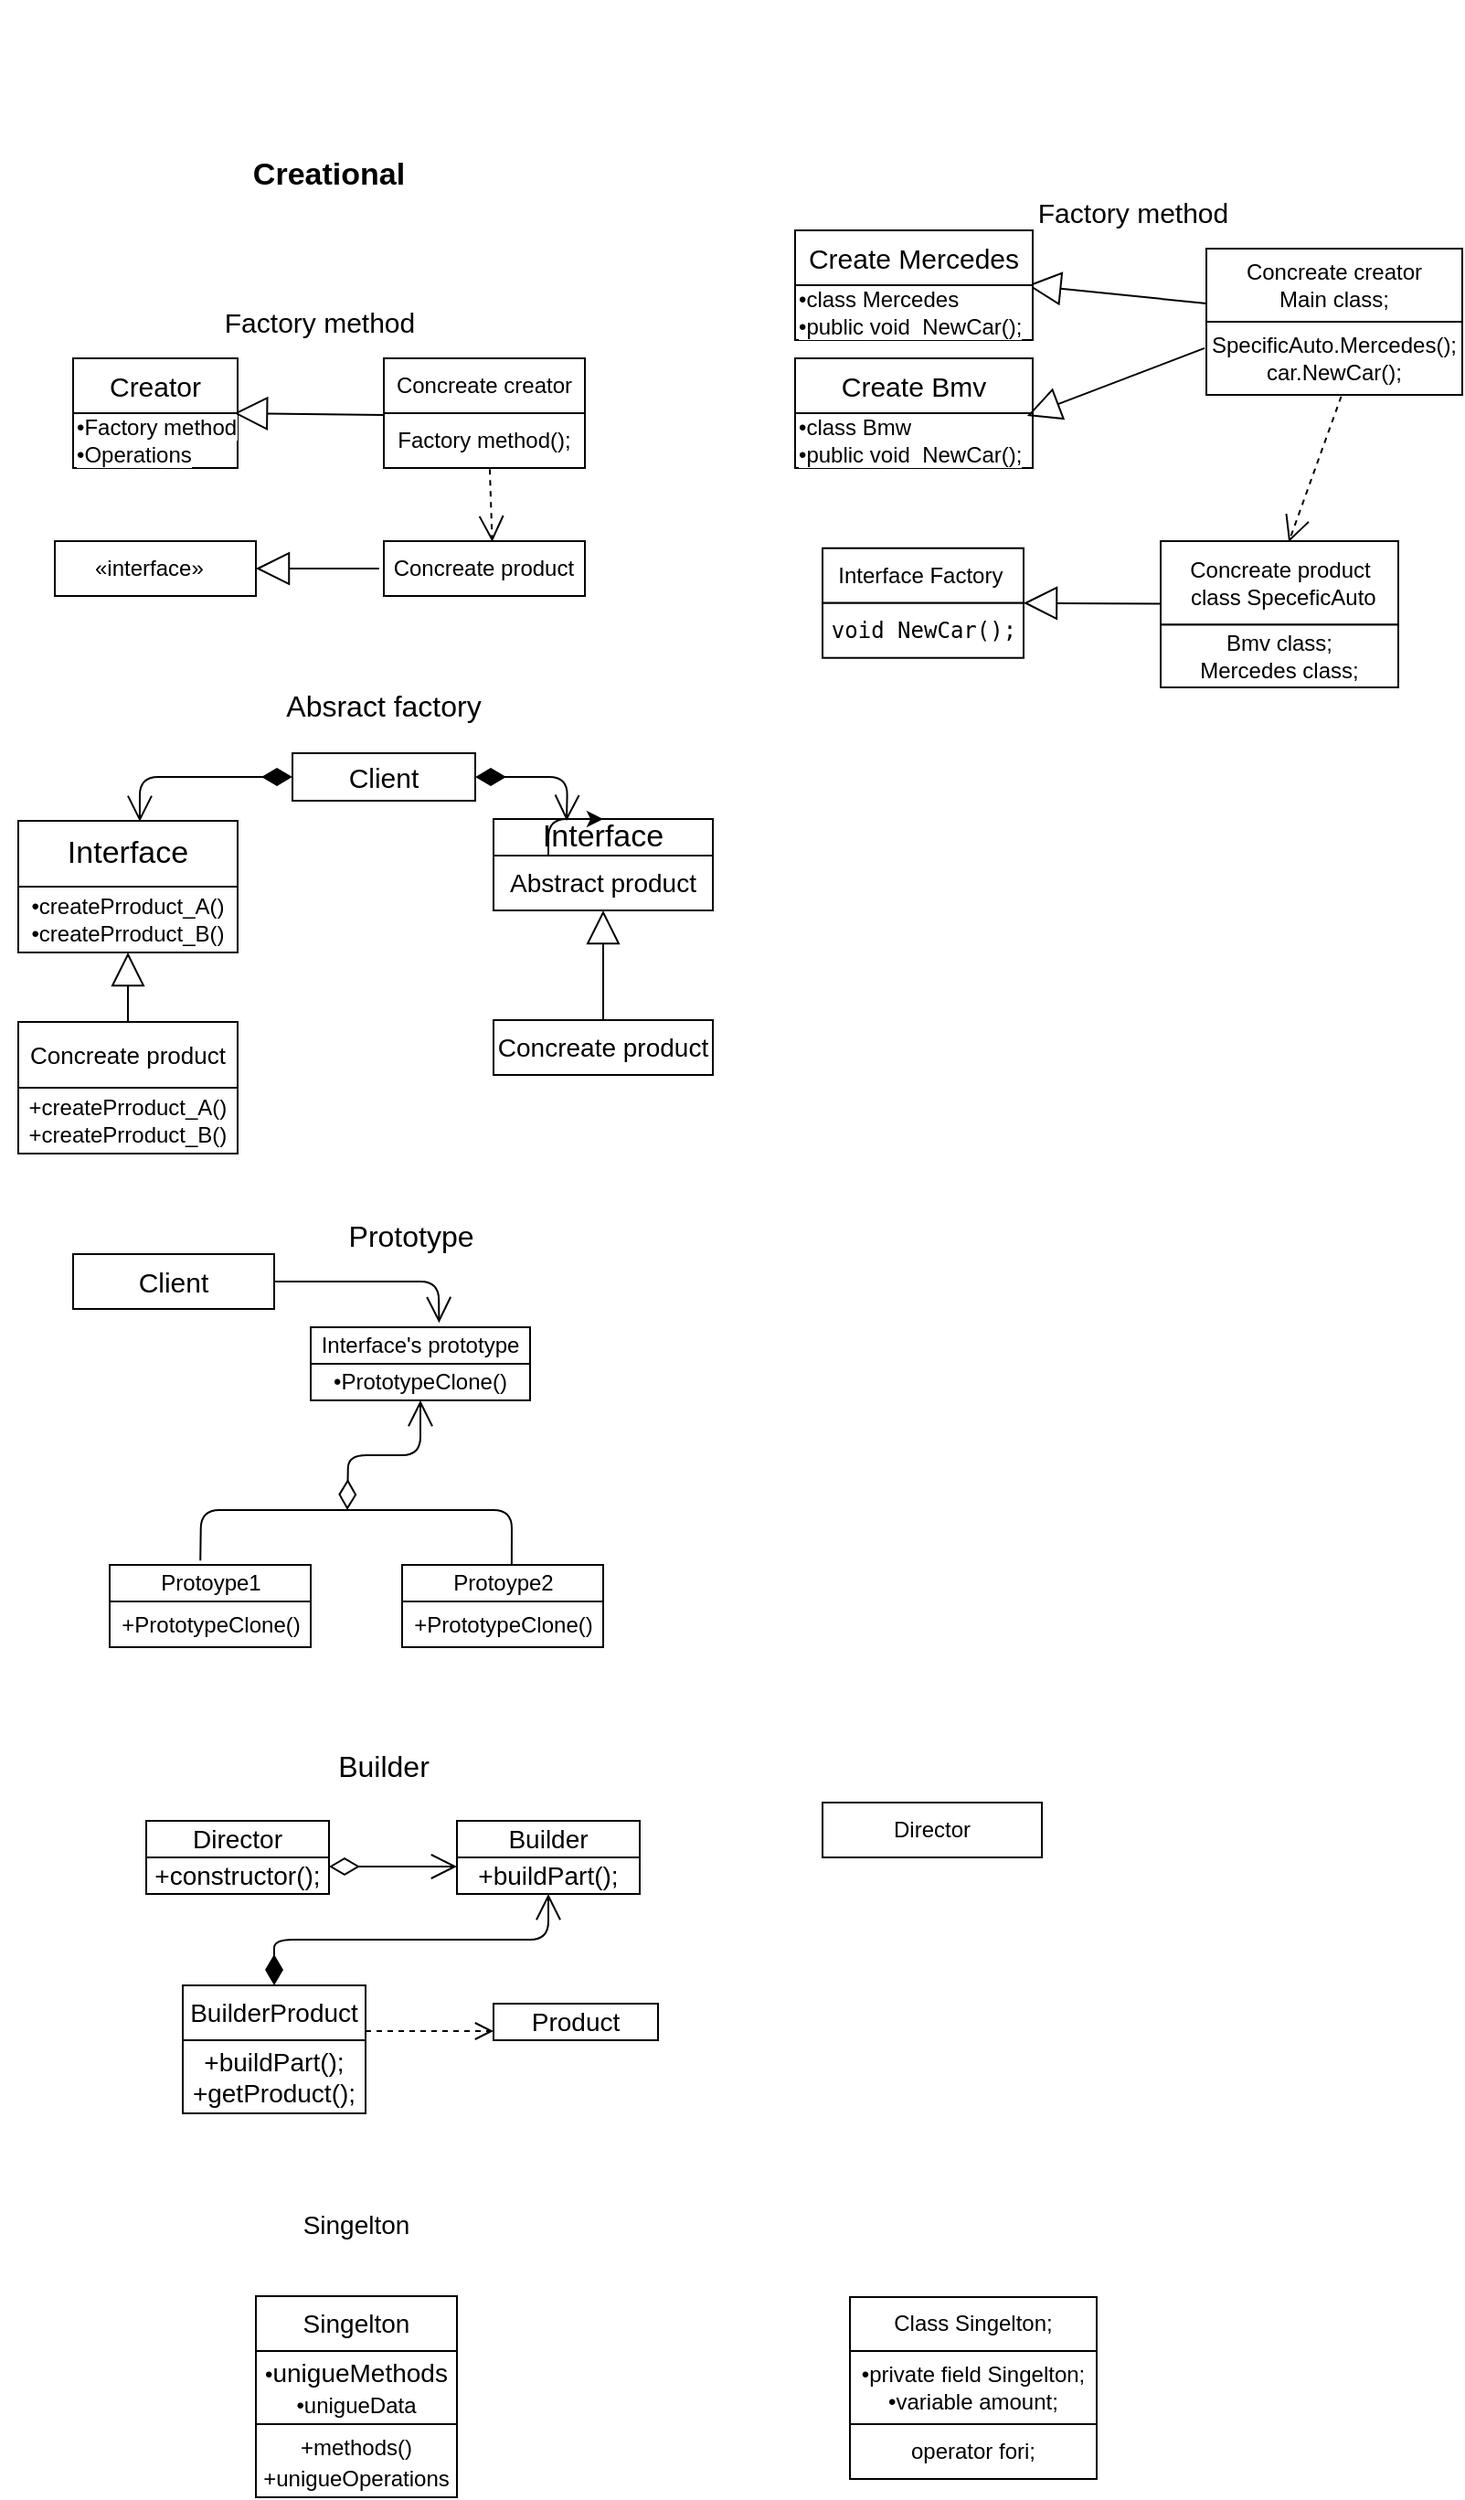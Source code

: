 <mxfile version="15.0.6" type="github">
  <diagram id="Kxp6poQEY132oB3bIeXi" name="Page-1">
    <mxGraphModel dx="813" dy="435" grid="1" gridSize="10" guides="1" tooltips="1" connect="1" arrows="1" fold="1" page="1" pageScale="1" pageWidth="1169" pageHeight="827" math="0" shadow="0">
      <root>
        <mxCell id="0" />
        <mxCell id="1" parent="0" />
        <mxCell id="c9BE0oREcigb71wQLUeT-2" value="&lt;span style=&quot;font-size: 27px&quot;&gt;&lt;font color=&quot;#ffffff&quot;&gt;Patterns&lt;/font&gt;&lt;/span&gt;" style="text;html=1;align=center;verticalAlign=middle;resizable=0;points=[];autosize=1;strokeColor=none;" parent="1" vertex="1">
          <mxGeometry x="525" y="20" width="120" height="20" as="geometry" />
        </mxCell>
        <mxCell id="c9BE0oREcigb71wQLUeT-5" value="&lt;b&gt;&lt;font style=&quot;font-size: 17px&quot;&gt;&lt;font style=&quot;background-color: rgb(255 , 255 , 255)&quot; color=&quot;#000000&quot;&gt;Creational&lt;/font&gt;&lt;br&gt;&lt;/font&gt;&lt;/b&gt;" style="text;html=1;align=center;verticalAlign=middle;whiteSpace=wrap;" parent="1" vertex="1">
          <mxGeometry x="130" y="90" width="100" height="40" as="geometry" />
        </mxCell>
        <mxCell id="c9BE0oREcigb71wQLUeT-57" value="" style="group;" parent="1" vertex="1" connectable="0">
          <mxGeometry x="30" y="180" width="320" height="190" as="geometry" />
        </mxCell>
        <mxCell id="c9BE0oREcigb71wQLUeT-46" value="&lt;span style=&quot;background-color: rgb(255 , 255 , 255)&quot;&gt;&amp;nbsp; &amp;nbsp; &amp;nbsp; «interface»&amp;nbsp; &amp;nbsp; &amp;nbsp; &amp;nbsp;&amp;nbsp;&lt;br&gt;&lt;/span&gt;" style="html=1;align=left;" parent="c9BE0oREcigb71wQLUeT-57" vertex="1">
          <mxGeometry y="130" width="110" height="30" as="geometry" />
        </mxCell>
        <mxCell id="c9BE0oREcigb71wQLUeT-47" value="&lt;span style=&quot;background-color: rgb(255 , 255 , 255)&quot;&gt;&amp;nbsp;Concreate product&amp;nbsp;&lt;/span&gt;" style="html=1;align=left;" parent="c9BE0oREcigb71wQLUeT-57" vertex="1">
          <mxGeometry x="180" y="130" width="110" height="30" as="geometry" />
        </mxCell>
        <mxCell id="c9BE0oREcigb71wQLUeT-49" value="" style="endArrow=block;endSize=16;endFill=0;html=1;exitX=-0.024;exitY=0.5;exitDx=0;exitDy=0;exitPerimeter=0;" parent="c9BE0oREcigb71wQLUeT-57" source="c9BE0oREcigb71wQLUeT-47" target="c9BE0oREcigb71wQLUeT-46" edge="1">
          <mxGeometry x="-30" y="10" width="160" as="geometry">
            <mxPoint x="160" y="185" as="sourcePoint" />
            <mxPoint x="80" y="185" as="targetPoint" />
            <mxPoint as="offset" />
          </mxGeometry>
        </mxCell>
        <mxCell id="c9BE0oREcigb71wQLUeT-41" value="" style="group;" parent="c9BE0oREcigb71wQLUeT-57" vertex="1" connectable="0">
          <mxGeometry x="180" y="30" width="110" height="60" as="geometry" />
        </mxCell>
        <mxCell id="c9BE0oREcigb71wQLUeT-23" value="&lt;span style=&quot;background-color: rgb(255 , 255 , 255)&quot;&gt;Concreate creator&lt;br&gt;&lt;/span&gt;" style="whiteSpace=wrap;html=1;" parent="c9BE0oREcigb71wQLUeT-41" vertex="1">
          <mxGeometry width="110" height="30" as="geometry" />
        </mxCell>
        <mxCell id="c9BE0oREcigb71wQLUeT-25" value="&lt;span style=&quot;background-color: rgb(255 , 255 , 255)&quot;&gt;Factory method();&lt;br&gt;&lt;/span&gt;" style="whiteSpace=wrap;html=1;" parent="c9BE0oREcigb71wQLUeT-41" vertex="1">
          <mxGeometry y="30" width="110" height="30" as="geometry" />
        </mxCell>
        <mxCell id="c9BE0oREcigb71wQLUeT-54" value="&lt;font style=&quot;font-size: 15px&quot;&gt;Factory method&lt;/font&gt;" style="text;html=1;strokeColor=none;fillColor=none;align=center;verticalAlign=middle;whiteSpace=wrap;dashed=1;" parent="c9BE0oREcigb71wQLUeT-57" vertex="1">
          <mxGeometry x="85" width="120" height="20" as="geometry" />
        </mxCell>
        <mxCell id="c9BE0oREcigb71wQLUeT-36" value="" style="endArrow=block;endSize=16;endFill=0;html=1;entryX=0.978;entryY=1;entryDx=0;entryDy=0;entryPerimeter=0;" parent="c9BE0oREcigb71wQLUeT-57" target="c9BE0oREcigb71wQLUeT-30" edge="1">
          <mxGeometry x="-30" y="30" width="160" as="geometry">
            <mxPoint x="180" y="61" as="sourcePoint" />
            <mxPoint x="330" y="190" as="targetPoint" />
            <mxPoint as="offset" />
          </mxGeometry>
        </mxCell>
        <mxCell id="c9BE0oREcigb71wQLUeT-39" value="" style="group;" parent="c9BE0oREcigb71wQLUeT-57" vertex="1" connectable="0">
          <mxGeometry x="10" y="30" width="90" height="60" as="geometry" />
        </mxCell>
        <mxCell id="c9BE0oREcigb71wQLUeT-30" value="&lt;span style=&quot;background-color: rgb(255 , 255 , 255)&quot;&gt;&lt;font style=&quot;font-size: 15px&quot;&gt;Creator&lt;/font&gt;&lt;br&gt;&lt;/span&gt;" style="whiteSpace=wrap;html=1;" parent="c9BE0oREcigb71wQLUeT-39" vertex="1">
          <mxGeometry width="90" height="30" as="geometry" />
        </mxCell>
        <mxCell id="c9BE0oREcigb71wQLUeT-31" value="&lt;span style=&quot;background-color: rgb(255 , 255 , 255)&quot;&gt;•Factory method&lt;br&gt;•Operations&lt;br&gt;&lt;/span&gt;" style="whiteSpace=wrap;html=1;align=left;" parent="c9BE0oREcigb71wQLUeT-39" vertex="1">
          <mxGeometry y="30" width="90" height="30" as="geometry" />
        </mxCell>
        <mxCell id="c9BE0oREcigb71wQLUeT-48" value="" style="endArrow=open;endSize=12;dashed=1;html=1;entryX=0.539;entryY=0.011;entryDx=0;entryDy=0;entryPerimeter=0;exitX=0.527;exitY=1.022;exitDx=0;exitDy=0;exitPerimeter=0;" parent="c9BE0oREcigb71wQLUeT-57" source="c9BE0oREcigb71wQLUeT-25" target="c9BE0oREcigb71wQLUeT-47" edge="1">
          <mxGeometry x="20" y="100" width="160" as="geometry">
            <mxPoint x="200" y="370" as="sourcePoint" />
            <mxPoint x="360" y="370" as="targetPoint" />
          </mxGeometry>
        </mxCell>
        <mxCell id="7iuyuN2y3oQvPsTQ2WoL-63" value="" style="group;" parent="1" vertex="1" connectable="0">
          <mxGeometry y="390" width="390" height="245" as="geometry" />
        </mxCell>
        <mxCell id="7iuyuN2y3oQvPsTQ2WoL-34" value="" style="group;" parent="7iuyuN2y3oQvPsTQ2WoL-63" vertex="1" connectable="0">
          <mxGeometry y="36" width="390" height="209" as="geometry" />
        </mxCell>
        <mxCell id="7iuyuN2y3oQvPsTQ2WoL-5" value="" style="group;" parent="7iuyuN2y3oQvPsTQ2WoL-34" vertex="1" connectable="0">
          <mxGeometry x="10" y="37" width="120" height="72" as="geometry" />
        </mxCell>
        <mxCell id="7iuyuN2y3oQvPsTQ2WoL-3" value="&lt;span style=&quot;background-color: rgb(255 , 255 , 255)&quot;&gt;&lt;font style=&quot;font-size: 17px&quot;&gt;Interface&lt;/font&gt;&lt;/span&gt;" style="whiteSpace=wrap;html=1;" parent="7iuyuN2y3oQvPsTQ2WoL-5" vertex="1">
          <mxGeometry width="120" height="36" as="geometry" />
        </mxCell>
        <mxCell id="7iuyuN2y3oQvPsTQ2WoL-4" value="&lt;span style=&quot;text-align: left ; background-color: rgb(255 , 255 , 255)&quot;&gt;•&lt;/span&gt;&lt;span style=&quot;background-color: rgb(255 , 255 , 255)&quot;&gt;&lt;font style=&quot;font-size: 12px&quot;&gt;createPrroduct_A()&lt;br&gt;&lt;/font&gt;&lt;/span&gt;&lt;span style=&quot;text-align: left ; background-color: rgb(255 , 255 , 255)&quot;&gt;•&lt;/span&gt;&lt;span style=&quot;background-color: rgb(255 , 255 , 255)&quot;&gt;createPrroduct_B()&lt;/span&gt;&lt;span style=&quot;background-color: rgb(255 , 255 , 255)&quot;&gt;&lt;font style=&quot;font-size: 12px&quot;&gt;&lt;br&gt;&lt;/font&gt;&lt;/span&gt;" style="whiteSpace=wrap;html=1;" parent="7iuyuN2y3oQvPsTQ2WoL-5" vertex="1">
          <mxGeometry y="36" width="120" height="36" as="geometry" />
        </mxCell>
        <mxCell id="7iuyuN2y3oQvPsTQ2WoL-7" value="" style="group;" parent="7iuyuN2y3oQvPsTQ2WoL-34" vertex="1" connectable="0">
          <mxGeometry y="137" width="120" height="72" as="geometry" />
        </mxCell>
        <mxCell id="7iuyuN2y3oQvPsTQ2WoL-10" value="" style="group;" parent="7iuyuN2y3oQvPsTQ2WoL-7" vertex="1" connectable="0">
          <mxGeometry x="10" y="10" width="120" height="72" as="geometry" />
        </mxCell>
        <mxCell id="7iuyuN2y3oQvPsTQ2WoL-8" value="&lt;span style=&quot;background-color: rgb(255 , 255 , 255)&quot;&gt;&lt;font style=&quot;font-size: 13px&quot;&gt;Concreate product&lt;/font&gt;&lt;/span&gt;" style="whiteSpace=wrap;html=1;" parent="7iuyuN2y3oQvPsTQ2WoL-10" vertex="1">
          <mxGeometry width="120" height="36" as="geometry" />
        </mxCell>
        <mxCell id="7iuyuN2y3oQvPsTQ2WoL-9" value="&lt;div style=&quot;text-align: left&quot;&gt;&lt;span style=&quot;background-color: rgb(255 , 255 , 255)&quot;&gt;+createPrroduct_A()&lt;/span&gt;&lt;/div&gt;&lt;span style=&quot;background-color: rgb(255 , 255 , 255)&quot;&gt;+createPrroduct_B()&lt;/span&gt;&lt;span style=&quot;background-color: rgb(255 , 255 , 255)&quot;&gt;&lt;font style=&quot;font-size: 12px&quot;&gt;&lt;br&gt;&lt;/font&gt;&lt;/span&gt;" style="whiteSpace=wrap;html=1;" parent="7iuyuN2y3oQvPsTQ2WoL-10" vertex="1">
          <mxGeometry y="36" width="120" height="36" as="geometry" />
        </mxCell>
        <mxCell id="7iuyuN2y3oQvPsTQ2WoL-15" value="" style="endArrow=block;endSize=16;endFill=0;html=1;entryX=0.5;entryY=1;entryDx=0;entryDy=0;exitX=0.5;exitY=0;exitDx=0;exitDy=0;" parent="7iuyuN2y3oQvPsTQ2WoL-34" source="7iuyuN2y3oQvPsTQ2WoL-8" target="7iuyuN2y3oQvPsTQ2WoL-4" edge="1">
          <mxGeometry x="-92.36" y="-168" width="160" as="geometry">
            <mxPoint x="80" y="147" as="sourcePoint" />
            <mxPoint x="95" y="117" as="targetPoint" />
            <mxPoint as="offset" />
          </mxGeometry>
        </mxCell>
        <mxCell id="7iuyuN2y3oQvPsTQ2WoL-24" value="&lt;span style=&quot;background-color: rgb(255 , 255 , 255)&quot;&gt;&lt;font style=&quot;font-size: 15px&quot;&gt;Client&lt;/font&gt;&lt;/span&gt;" style="whiteSpace=wrap;html=1;" parent="7iuyuN2y3oQvPsTQ2WoL-34" vertex="1">
          <mxGeometry x="160" width="100" height="26" as="geometry" />
        </mxCell>
        <mxCell id="7iuyuN2y3oQvPsTQ2WoL-26" value="" style="group;" parent="7iuyuN2y3oQvPsTQ2WoL-34" vertex="1" connectable="0">
          <mxGeometry x="270" y="26" width="120" height="150" as="geometry" />
        </mxCell>
        <mxCell id="7iuyuN2y3oQvPsTQ2WoL-16" value="" style="group;" parent="7iuyuN2y3oQvPsTQ2WoL-26" vertex="1" connectable="0">
          <mxGeometry y="90" width="120" height="60" as="geometry" />
        </mxCell>
        <mxCell id="7iuyuN2y3oQvPsTQ2WoL-18" value="&lt;div style=&quot;text-align: left&quot;&gt;&lt;span style=&quot;background-color: rgb(255 , 255 , 255)&quot;&gt;&lt;font style=&quot;font-size: 14px&quot;&gt;Concreate product&lt;/font&gt;&lt;/span&gt;&lt;/div&gt;" style="whiteSpace=wrap;html=1;" parent="7iuyuN2y3oQvPsTQ2WoL-16" vertex="1">
          <mxGeometry y="30" width="120" height="30" as="geometry" />
        </mxCell>
        <mxCell id="7iuyuN2y3oQvPsTQ2WoL-19" value="" style="group;" parent="7iuyuN2y3oQvPsTQ2WoL-26" vertex="1" connectable="0">
          <mxGeometry width="120" height="60" as="geometry" />
        </mxCell>
        <mxCell id="7iuyuN2y3oQvPsTQ2WoL-20" value="&lt;span style=&quot;background-color: rgb(255 , 255 , 255)&quot;&gt;&lt;font style=&quot;font-size: 17px&quot;&gt;Interface&lt;/font&gt;&lt;/span&gt;" style="whiteSpace=wrap;html=1;" parent="7iuyuN2y3oQvPsTQ2WoL-19" vertex="1">
          <mxGeometry y="10" width="120" height="20" as="geometry" />
        </mxCell>
        <mxCell id="7iuyuN2y3oQvPsTQ2WoL-27" style="edgeStyle=orthogonalEdgeStyle;orthogonalLoop=1;jettySize=auto;html=1;exitX=0.25;exitY=0;exitDx=0;exitDy=0;" parent="7iuyuN2y3oQvPsTQ2WoL-19" source="7iuyuN2y3oQvPsTQ2WoL-21" target="7iuyuN2y3oQvPsTQ2WoL-20" edge="1">
          <mxGeometry relative="1" as="geometry" />
        </mxCell>
        <mxCell id="7iuyuN2y3oQvPsTQ2WoL-21" value="&lt;div style=&quot;text-align: left&quot;&gt;&lt;span style=&quot;background-color: rgb(255 , 255 , 255)&quot;&gt;&lt;font style=&quot;font-size: 14px&quot;&gt;Abstract product&lt;/font&gt;&lt;/span&gt;&lt;/div&gt;" style="whiteSpace=wrap;html=1;" parent="7iuyuN2y3oQvPsTQ2WoL-19" vertex="1">
          <mxGeometry y="30" width="120" height="30" as="geometry" />
        </mxCell>
        <mxCell id="7iuyuN2y3oQvPsTQ2WoL-22" value="" style="endArrow=block;endSize=16;endFill=0;html=1;entryX=0.5;entryY=1;entryDx=0;entryDy=0;exitX=0.5;exitY=0;exitDx=0;exitDy=0;" parent="7iuyuN2y3oQvPsTQ2WoL-26" source="7iuyuN2y3oQvPsTQ2WoL-18" target="7iuyuN2y3oQvPsTQ2WoL-21" edge="1">
          <mxGeometry x="-322.36" y="-205" width="160" as="geometry">
            <mxPoint x="-160" y="110" as="sourcePoint" />
            <mxPoint x="-160" y="72" as="targetPoint" />
            <mxPoint as="offset" />
          </mxGeometry>
        </mxCell>
        <mxCell id="7iuyuN2y3oQvPsTQ2WoL-28" value="" style="endArrow=open;html=1;endSize=12;startArrow=diamondThin;startSize=14;startFill=1;edgeStyle=orthogonalEdgeStyle;align=left;verticalAlign=bottom;" parent="7iuyuN2y3oQvPsTQ2WoL-34" source="7iuyuN2y3oQvPsTQ2WoL-24" edge="1">
          <mxGeometry x="-1" y="3" relative="1" as="geometry">
            <mxPoint x="260" y="-3" as="sourcePoint" />
            <mxPoint x="310" y="37" as="targetPoint" />
          </mxGeometry>
        </mxCell>
        <mxCell id="7iuyuN2y3oQvPsTQ2WoL-32" value="" style="endArrow=open;html=1;endSize=12;startArrow=diamondThin;startSize=14;startFill=1;edgeStyle=orthogonalEdgeStyle;align=left;verticalAlign=bottom;entryX=0.554;entryY=0.012;entryDx=0;entryDy=0;exitX=0;exitY=0.5;exitDx=0;exitDy=0;entryPerimeter=0;" parent="7iuyuN2y3oQvPsTQ2WoL-34" source="7iuyuN2y3oQvPsTQ2WoL-24" target="7iuyuN2y3oQvPsTQ2WoL-3" edge="1">
          <mxGeometry x="-1" y="23" relative="1" as="geometry">
            <mxPoint x="150" y="85" as="sourcePoint" />
            <mxPoint x="213.28" y="109" as="targetPoint" />
            <mxPoint x="20" y="-11" as="offset" />
          </mxGeometry>
        </mxCell>
        <mxCell id="7iuyuN2y3oQvPsTQ2WoL-62" value="&lt;font style=&quot;font-size: 16px&quot;&gt;Absract factory&lt;/font&gt;" style="text;html=1;strokeColor=none;fillColor=none;align=center;verticalAlign=middle;whiteSpace=wrap;" parent="7iuyuN2y3oQvPsTQ2WoL-63" vertex="1">
          <mxGeometry x="150" width="120" height="20" as="geometry" />
        </mxCell>
        <mxCell id="7iuyuN2y3oQvPsTQ2WoL-64" value="&lt;font style=&quot;font-size: 16px&quot;&gt;Prototype&lt;/font&gt;" style="text;html=1;strokeColor=none;fillColor=none;align=center;verticalAlign=middle;whiteSpace=wrap;" parent="1" vertex="1">
          <mxGeometry x="190" y="680" width="70" height="20" as="geometry" />
        </mxCell>
        <mxCell id="7iuyuN2y3oQvPsTQ2WoL-65" value="&lt;span style=&quot;background-color: rgb(255 , 255 , 255)&quot;&gt;&lt;font style=&quot;font-size: 15px&quot;&gt;Client&lt;/font&gt;&lt;/span&gt;" style="whiteSpace=wrap;html=1;" parent="1" vertex="1">
          <mxGeometry x="40" y="700" width="110" height="30" as="geometry" />
        </mxCell>
        <mxCell id="7iuyuN2y3oQvPsTQ2WoL-68" value="" style="group;" parent="1" vertex="1" connectable="0">
          <mxGeometry x="170" y="740" width="120" height="40" as="geometry" />
        </mxCell>
        <mxCell id="7iuyuN2y3oQvPsTQ2WoL-66" value="&lt;span style=&quot;background-color: rgb(255 , 255 , 255)&quot;&gt;Interface&#39;s prototype&lt;/span&gt;" style="whiteSpace=wrap;html=1;" parent="7iuyuN2y3oQvPsTQ2WoL-68" vertex="1">
          <mxGeometry width="120" height="20" as="geometry" />
        </mxCell>
        <mxCell id="7iuyuN2y3oQvPsTQ2WoL-67" value="&lt;span style=&quot;text-align: left ; background-color: rgb(255 , 255 , 255)&quot;&gt;•&lt;/span&gt;&lt;span style=&quot;background-color: rgb(255 , 255 , 255)&quot;&gt;PrototypeClone()&lt;/span&gt;" style="whiteSpace=wrap;html=1;" parent="7iuyuN2y3oQvPsTQ2WoL-68" vertex="1">
          <mxGeometry y="20" width="120" height="20" as="geometry" />
        </mxCell>
        <mxCell id="7iuyuN2y3oQvPsTQ2WoL-72" value="" style="endArrow=open;endFill=1;endSize=12;html=1;exitX=1;exitY=0.5;exitDx=0;exitDy=0;entryX=0.585;entryY=-0.121;entryDx=0;entryDy=0;entryPerimeter=0;" parent="1" source="7iuyuN2y3oQvPsTQ2WoL-65" target="7iuyuN2y3oQvPsTQ2WoL-66" edge="1">
          <mxGeometry width="160" relative="1" as="geometry">
            <mxPoint x="250" y="720" as="sourcePoint" />
            <mxPoint x="230" y="720" as="targetPoint" />
            <Array as="points">
              <mxPoint x="240" y="715" />
            </Array>
          </mxGeometry>
        </mxCell>
        <mxCell id="7iuyuN2y3oQvPsTQ2WoL-82" value="" style="endArrow=open;html=1;endSize=12;startArrow=diamondThin;startSize=14;startFill=0;edgeStyle=orthogonalEdgeStyle;align=left;verticalAlign=bottom;entryX=0.5;entryY=1;entryDx=0;entryDy=0;" parent="1" target="7iuyuN2y3oQvPsTQ2WoL-67" edge="1">
          <mxGeometry x="-0.5" y="80" relative="1" as="geometry">
            <mxPoint x="190" y="840" as="sourcePoint" />
            <mxPoint x="410" y="720" as="targetPoint" />
            <mxPoint x="-80" y="75" as="offset" />
          </mxGeometry>
        </mxCell>
        <mxCell id="7iuyuN2y3oQvPsTQ2WoL-83" value="" style="group;" parent="1" vertex="1" connectable="0">
          <mxGeometry x="60" y="840" width="270" height="75" as="geometry" />
        </mxCell>
        <mxCell id="7iuyuN2y3oQvPsTQ2WoL-75" value="" style="group;" parent="7iuyuN2y3oQvPsTQ2WoL-83" vertex="1" connectable="0">
          <mxGeometry y="30" width="110" height="45" as="geometry" />
        </mxCell>
        <mxCell id="7iuyuN2y3oQvPsTQ2WoL-73" value="&lt;span style=&quot;background-color: rgb(255 , 255 , 255)&quot;&gt;Protoype1&lt;/span&gt;" style="html=1;" parent="7iuyuN2y3oQvPsTQ2WoL-75" vertex="1">
          <mxGeometry width="110" height="20" as="geometry" />
        </mxCell>
        <mxCell id="7iuyuN2y3oQvPsTQ2WoL-74" value="&lt;div style=&quot;text-align: left&quot;&gt;&lt;span style=&quot;background-color: rgb(255 , 255 , 255)&quot;&gt;+PrototypeClone()&lt;/span&gt;&lt;/div&gt;" style="html=1;" parent="7iuyuN2y3oQvPsTQ2WoL-75" vertex="1">
          <mxGeometry y="20" width="110" height="25" as="geometry" />
        </mxCell>
        <mxCell id="7iuyuN2y3oQvPsTQ2WoL-76" value="" style="group;" parent="7iuyuN2y3oQvPsTQ2WoL-83" vertex="1" connectable="0">
          <mxGeometry x="160" y="30" width="110" height="45" as="geometry" />
        </mxCell>
        <mxCell id="7iuyuN2y3oQvPsTQ2WoL-77" value="&lt;span style=&quot;background-color: rgb(255 , 255 , 255)&quot;&gt;Protoype2&lt;/span&gt;" style="html=1;" parent="7iuyuN2y3oQvPsTQ2WoL-76" vertex="1">
          <mxGeometry width="110" height="20" as="geometry" />
        </mxCell>
        <mxCell id="7iuyuN2y3oQvPsTQ2WoL-78" value="&lt;div style=&quot;text-align: left&quot;&gt;&lt;span style=&quot;background-color: rgb(255 , 255 , 255)&quot;&gt;+PrototypeClone()&lt;/span&gt;&lt;/div&gt;" style="html=1;" parent="7iuyuN2y3oQvPsTQ2WoL-76" vertex="1">
          <mxGeometry y="20" width="110" height="25" as="geometry" />
        </mxCell>
        <mxCell id="7iuyuN2y3oQvPsTQ2WoL-81" value="" style="endArrow=none;html=1;entryX=0.545;entryY=0;entryDx=0;entryDy=0;entryPerimeter=0;exitX=0.451;exitY=-0.121;exitDx=0;exitDy=0;exitPerimeter=0;" parent="7iuyuN2y3oQvPsTQ2WoL-83" source="7iuyuN2y3oQvPsTQ2WoL-73" target="7iuyuN2y3oQvPsTQ2WoL-77" edge="1">
          <mxGeometry width="50" height="50" relative="1" as="geometry">
            <mxPoint x="70" y="-30" as="sourcePoint" />
            <mxPoint x="220" y="-30" as="targetPoint" />
            <Array as="points">
              <mxPoint x="50" />
              <mxPoint x="140" />
              <mxPoint x="220" />
            </Array>
          </mxGeometry>
        </mxCell>
        <mxCell id="ggNN13UIBk36JEVN0BiJ-21" value="" style="group;" parent="1" vertex="1" connectable="0">
          <mxGeometry x="80" y="970" width="280" height="200" as="geometry" />
        </mxCell>
        <mxCell id="ggNN13UIBk36JEVN0BiJ-1" value="&lt;font style=&quot;font-size: 16px&quot;&gt;Builder&lt;/font&gt;" style="text;html=1;strokeColor=none;fillColor=none;align=center;verticalAlign=middle;whiteSpace=wrap;" parent="ggNN13UIBk36JEVN0BiJ-21" vertex="1">
          <mxGeometry x="95" width="70" height="20" as="geometry" />
        </mxCell>
        <mxCell id="ggNN13UIBk36JEVN0BiJ-19" value="" style="group;" parent="ggNN13UIBk36JEVN0BiJ-21" vertex="1" connectable="0">
          <mxGeometry y="40" width="280" height="160" as="geometry" />
        </mxCell>
        <mxCell id="ggNN13UIBk36JEVN0BiJ-7" value="" style="group;" parent="ggNN13UIBk36JEVN0BiJ-19" vertex="1" connectable="0">
          <mxGeometry x="170" width="100" height="40" as="geometry" />
        </mxCell>
        <mxCell id="ggNN13UIBk36JEVN0BiJ-5" value="&lt;span style=&quot;background-color: rgb(255 , 255 , 255)&quot;&gt;&lt;font style=&quot;font-size: 14px&quot;&gt;Builder&lt;/font&gt;&lt;/span&gt;" style="whiteSpace=wrap;html=1;" parent="ggNN13UIBk36JEVN0BiJ-7" vertex="1">
          <mxGeometry width="100" height="20" as="geometry" />
        </mxCell>
        <mxCell id="ggNN13UIBk36JEVN0BiJ-6" value="&lt;span style=&quot;background-color: rgb(255 , 255 , 255)&quot;&gt;&lt;font style=&quot;font-size: 14px&quot;&gt;+buildPart();&lt;/font&gt;&lt;/span&gt;" style="whiteSpace=wrap;html=1;" parent="ggNN13UIBk36JEVN0BiJ-7" vertex="1">
          <mxGeometry y="20" width="100" height="20" as="geometry" />
        </mxCell>
        <mxCell id="ggNN13UIBk36JEVN0BiJ-8" value="" style="group;" parent="ggNN13UIBk36JEVN0BiJ-19" vertex="1" connectable="0">
          <mxGeometry width="100" height="40" as="geometry" />
        </mxCell>
        <mxCell id="ggNN13UIBk36JEVN0BiJ-3" value="&lt;span style=&quot;background-color: rgb(255 , 255 , 255)&quot;&gt;&lt;font style=&quot;font-size: 14px&quot;&gt;Director&lt;/font&gt;&lt;/span&gt;" style="whiteSpace=wrap;html=1;" parent="ggNN13UIBk36JEVN0BiJ-8" vertex="1">
          <mxGeometry width="100" height="20" as="geometry" />
        </mxCell>
        <mxCell id="ggNN13UIBk36JEVN0BiJ-4" value="&lt;span style=&quot;background-color: rgb(255 , 255 , 255)&quot;&gt;&lt;font style=&quot;font-size: 14px&quot;&gt;+constructor();&lt;/font&gt;&lt;/span&gt;" style="whiteSpace=wrap;html=1;" parent="ggNN13UIBk36JEVN0BiJ-8" vertex="1">
          <mxGeometry y="20" width="100" height="20" as="geometry" />
        </mxCell>
        <mxCell id="ggNN13UIBk36JEVN0BiJ-15" value="" style="endArrow=open;html=1;endSize=12;startArrow=diamondThin;startSize=14;startFill=0;edgeStyle=orthogonalEdgeStyle;align=left;verticalAlign=bottom;entryX=0;entryY=0.25;entryDx=0;entryDy=0;exitX=1;exitY=0.25;exitDx=0;exitDy=0;" parent="ggNN13UIBk36JEVN0BiJ-19" source="ggNN13UIBk36JEVN0BiJ-4" target="ggNN13UIBk36JEVN0BiJ-6" edge="1">
          <mxGeometry x="-1" y="3" relative="1" as="geometry">
            <mxPoint x="80" y="-60" as="sourcePoint" />
            <mxPoint x="150" y="20" as="targetPoint" />
          </mxGeometry>
        </mxCell>
        <mxCell id="ggNN13UIBk36JEVN0BiJ-17" value="&lt;font style=&quot;font-size: 14px ; background-color: rgb(255 , 255 , 255)&quot;&gt;Product&lt;/font&gt;" style="whiteSpace=wrap;html=1;" parent="ggNN13UIBk36JEVN0BiJ-19" vertex="1">
          <mxGeometry x="190" y="100" width="90" height="20" as="geometry" />
        </mxCell>
        <mxCell id="ggNN13UIBk36JEVN0BiJ-13" value="" style="group;" parent="ggNN13UIBk36JEVN0BiJ-19" vertex="1" connectable="0">
          <mxGeometry x="20" y="90" width="100" height="70" as="geometry" />
        </mxCell>
        <mxCell id="ggNN13UIBk36JEVN0BiJ-20" value="" style="group;" parent="ggNN13UIBk36JEVN0BiJ-13" vertex="1" connectable="0">
          <mxGeometry width="100" height="70" as="geometry" />
        </mxCell>
        <mxCell id="ggNN13UIBk36JEVN0BiJ-11" value="&lt;span style=&quot;background-color: rgb(255 , 255 , 255)&quot;&gt;&lt;font style=&quot;font-size: 14px&quot;&gt;BuilderProduct&lt;/font&gt;&lt;/span&gt;" style="whiteSpace=wrap;html=1;" parent="ggNN13UIBk36JEVN0BiJ-20" vertex="1">
          <mxGeometry width="100" height="30" as="geometry" />
        </mxCell>
        <mxCell id="ggNN13UIBk36JEVN0BiJ-12" value="&lt;span style=&quot;background-color: rgb(255 , 255 , 255)&quot;&gt;&lt;font style=&quot;font-size: 14px&quot;&gt;+buildPart();&lt;br&gt;+getProduct();&lt;br&gt;&lt;/font&gt;&lt;/span&gt;" style="whiteSpace=wrap;html=1;" parent="ggNN13UIBk36JEVN0BiJ-20" vertex="1">
          <mxGeometry y="30" width="100" height="40" as="geometry" />
        </mxCell>
        <mxCell id="ggNN13UIBk36JEVN0BiJ-14" value="" style="endArrow=open;html=1;endSize=12;startArrow=diamondThin;startSize=14;startFill=1;edgeStyle=orthogonalEdgeStyle;align=left;verticalAlign=bottom;entryX=0.5;entryY=1;entryDx=0;entryDy=0;exitX=0.5;exitY=0;exitDx=0;exitDy=0;" parent="ggNN13UIBk36JEVN0BiJ-19" source="ggNN13UIBk36JEVN0BiJ-11" target="ggNN13UIBk36JEVN0BiJ-6" edge="1">
          <mxGeometry x="-1" y="10" relative="1" as="geometry">
            <mxPoint x="80" y="-60" as="sourcePoint" />
            <mxPoint x="240" y="-60" as="targetPoint" />
            <mxPoint as="offset" />
          </mxGeometry>
        </mxCell>
        <mxCell id="ggNN13UIBk36JEVN0BiJ-16" value="" style="html=1;verticalAlign=bottom;endArrow=open;dashed=1;endSize=8;entryX=0;entryY=0.75;entryDx=0;entryDy=0;exitX=1;exitY=0.833;exitDx=0;exitDy=0;exitPerimeter=0;" parent="ggNN13UIBk36JEVN0BiJ-19" source="ggNN13UIBk36JEVN0BiJ-11" target="ggNN13UIBk36JEVN0BiJ-17" edge="1">
          <mxGeometry y="-10" relative="1" as="geometry">
            <mxPoint x="130" y="-1080" as="sourcePoint" />
            <mxPoint x="50" y="-1080" as="targetPoint" />
            <mxPoint as="offset" />
          </mxGeometry>
        </mxCell>
        <mxCell id="ggNN13UIBk36JEVN0BiJ-27" value="" style="group;" parent="1" vertex="1" connectable="0">
          <mxGeometry x="140" y="1221" width="180" height="159" as="geometry" />
        </mxCell>
        <mxCell id="ggNN13UIBk36JEVN0BiJ-22" value="&lt;font style=&quot;font-size: 14px&quot;&gt;Singelton&lt;/font&gt;" style="text;html=1;strokeColor=none;fillColor=none;align=center;verticalAlign=middle;whiteSpace=wrap;" parent="ggNN13UIBk36JEVN0BiJ-27" vertex="1">
          <mxGeometry x="25" width="60" height="20" as="geometry" />
        </mxCell>
        <mxCell id="ggNN13UIBk36JEVN0BiJ-26" value="" style="group;" parent="ggNN13UIBk36JEVN0BiJ-27" vertex="1" connectable="0">
          <mxGeometry y="49" width="180" height="110" as="geometry" />
        </mxCell>
        <mxCell id="ggNN13UIBk36JEVN0BiJ-23" value="&lt;span style=&quot;background-color: rgb(255 , 255 , 255)&quot;&gt;&lt;font style=&quot;font-size: 14px&quot;&gt;Singelton&lt;/font&gt;&lt;/span&gt;" style="whiteSpace=wrap;html=1;" parent="ggNN13UIBk36JEVN0BiJ-26" vertex="1">
          <mxGeometry width="110" height="30" as="geometry" />
        </mxCell>
        <mxCell id="ggNN13UIBk36JEVN0BiJ-24" value="&lt;span style=&quot;text-align: left ; background-color: rgb(255 , 255 , 255)&quot;&gt;•&lt;/span&gt;&lt;span style=&quot;background-color: rgb(255 , 255 , 255)&quot;&gt;&lt;font style=&quot;font-size: 14px&quot;&gt;unigueMethods&lt;br&gt;&lt;/font&gt;&lt;/span&gt;&lt;span style=&quot;text-align: left ; background-color: rgb(255 , 255 , 255)&quot;&gt;•unigueData&lt;/span&gt;&lt;span style=&quot;background-color: rgb(255 , 255 , 255)&quot;&gt;&lt;font style=&quot;font-size: 14px&quot;&gt;&lt;br&gt;&lt;/font&gt;&lt;/span&gt;" style="whiteSpace=wrap;html=1;" parent="ggNN13UIBk36JEVN0BiJ-26" vertex="1">
          <mxGeometry y="30" width="110" height="40" as="geometry" />
        </mxCell>
        <mxCell id="ggNN13UIBk36JEVN0BiJ-25" value="&lt;span style=&quot;text-align: left ; background-color: rgb(255 , 255 , 255)&quot;&gt;+methods()&lt;/span&gt;&lt;span style=&quot;background-color: rgb(255 , 255 , 255)&quot;&gt;&lt;font style=&quot;font-size: 14px&quot;&gt;&lt;br&gt;&lt;/font&gt;&lt;/span&gt;&lt;span style=&quot;text-align: left ; background-color: rgb(255 , 255 , 255)&quot;&gt;+unigueOperations&lt;/span&gt;&lt;span style=&quot;background-color: rgb(255 , 255 , 255)&quot;&gt;&lt;font style=&quot;font-size: 14px&quot;&gt;&lt;br&gt;&lt;/font&gt;&lt;/span&gt;" style="whiteSpace=wrap;html=1;" parent="ggNN13UIBk36JEVN0BiJ-26" vertex="1">
          <mxGeometry y="70" width="110" height="40" as="geometry" />
        </mxCell>
        <mxCell id="DUCGy1akX-EQCA6GD_6j-4" value="" style="endArrow=block;endSize=16;endFill=0;html=1;entryX=1;entryY=1;entryDx=0;entryDy=0;exitX=0;exitY=0.75;exitDx=0;exitDy=0;" edge="1" parent="1" source="DUCGy1akX-EQCA6GD_6j-3" target="DUCGy1akX-EQCA6GD_6j-2">
          <mxGeometry x="420" y="190" width="160" as="geometry">
            <mxPoint x="617" y="340" as="sourcePoint" />
            <mxPoint x="530" y="365" as="targetPoint" />
            <mxPoint as="offset" />
          </mxGeometry>
        </mxCell>
        <mxCell id="DUCGy1akX-EQCA6GD_6j-5" value="" style="group;" vertex="1" connectable="0" parent="1">
          <mxGeometry x="660" y="160" width="140" height="70" as="geometry" />
        </mxCell>
        <mxCell id="DUCGy1akX-EQCA6GD_6j-6" value="&lt;span style=&quot;background-color: rgb(255 , 255 , 255)&quot;&gt;Concreate creator&lt;br&gt;Main class;&lt;br&gt;&lt;/span&gt;" style="whiteSpace=wrap;html=1;" vertex="1" parent="DUCGy1akX-EQCA6GD_6j-5">
          <mxGeometry y="-10" width="140" height="40" as="geometry" />
        </mxCell>
        <mxCell id="DUCGy1akX-EQCA6GD_6j-7" value="&lt;span style=&quot;background-color: rgb(255 , 255 , 255)&quot;&gt;SpecificAuto.Mercedes();&lt;br&gt;car.NewCar();&lt;br&gt;&lt;/span&gt;" style="whiteSpace=wrap;html=1;" vertex="1" parent="DUCGy1akX-EQCA6GD_6j-5">
          <mxGeometry y="30" width="140" height="40" as="geometry" />
        </mxCell>
        <mxCell id="DUCGy1akX-EQCA6GD_6j-8" value="&lt;font style=&quot;font-size: 15px&quot;&gt;Factory method&lt;/font&gt;" style="text;html=1;strokeColor=none;fillColor=none;align=center;verticalAlign=middle;whiteSpace=wrap;dashed=1;" vertex="1" parent="1">
          <mxGeometry x="560" y="120" width="120" height="20" as="geometry" />
        </mxCell>
        <mxCell id="DUCGy1akX-EQCA6GD_6j-9" value="" style="endArrow=block;endSize=16;endFill=0;html=1;entryX=0.978;entryY=1;entryDx=0;entryDy=0;entryPerimeter=0;exitX=0;exitY=0.75;exitDx=0;exitDy=0;" edge="1" parent="1" target="DUCGy1akX-EQCA6GD_6j-11" source="DUCGy1akX-EQCA6GD_6j-6">
          <mxGeometry x="420" y="210" width="160" as="geometry">
            <mxPoint x="650" y="175" as="sourcePoint" />
            <mxPoint x="780" y="370" as="targetPoint" />
            <mxPoint as="offset" />
          </mxGeometry>
        </mxCell>
        <mxCell id="DUCGy1akX-EQCA6GD_6j-10" value="" style="group;" vertex="1" connectable="0" parent="1">
          <mxGeometry x="465" y="140" width="100" height="60" as="geometry" />
        </mxCell>
        <mxCell id="DUCGy1akX-EQCA6GD_6j-11" value="&lt;span style=&quot;background-color: rgb(255 , 255 , 255)&quot;&gt;&lt;font style=&quot;font-size: 15px&quot;&gt;Create Mercedes&lt;/font&gt;&lt;br&gt;&lt;/span&gt;" style="whiteSpace=wrap;html=1;" vertex="1" parent="DUCGy1akX-EQCA6GD_6j-10">
          <mxGeometry x="-30" width="130" height="30" as="geometry" />
        </mxCell>
        <mxCell id="DUCGy1akX-EQCA6GD_6j-12" value="&lt;span style=&quot;background-color: rgb(255 , 255 , 255)&quot;&gt;•class Mercedes&lt;br&gt;•public void&amp;nbsp; NewCar();&lt;br&gt;&lt;/span&gt;" style="whiteSpace=wrap;html=1;align=left;" vertex="1" parent="DUCGy1akX-EQCA6GD_6j-10">
          <mxGeometry x="-30" y="30" width="130" height="30" as="geometry" />
        </mxCell>
        <mxCell id="DUCGy1akX-EQCA6GD_6j-13" value="" style="endArrow=open;endSize=12;dashed=1;html=1;entryX=0.539;entryY=0.011;entryDx=0;entryDy=0;entryPerimeter=0;exitX=0.527;exitY=1.022;exitDx=0;exitDy=0;exitPerimeter=0;" edge="1" parent="1" source="DUCGy1akX-EQCA6GD_6j-7" target="DUCGy1akX-EQCA6GD_6j-3">
          <mxGeometry x="470" y="280" width="160" as="geometry">
            <mxPoint x="650" y="550" as="sourcePoint" />
            <mxPoint x="810" y="550" as="targetPoint" />
          </mxGeometry>
        </mxCell>
        <mxCell id="DUCGy1akX-EQCA6GD_6j-21" value="" style="group;" vertex="1" connectable="0" parent="1">
          <mxGeometry x="635" y="310" width="130" height="80" as="geometry" />
        </mxCell>
        <mxCell id="DUCGy1akX-EQCA6GD_6j-3" value="&lt;div&gt;&lt;span style=&quot;background-color: rgb(255 , 255 , 255)&quot;&gt;&amp;nbsp;Concreate product&amp;nbsp;&lt;/span&gt;&lt;/div&gt;&lt;div&gt;&lt;span style=&quot;background-color: rgb(255 , 255 , 255)&quot;&gt;&amp;nbsp;class SpeceficAuto&lt;/span&gt;&lt;/div&gt;" style="html=1;align=center;" vertex="1" parent="DUCGy1akX-EQCA6GD_6j-21">
          <mxGeometry width="130" height="45.714" as="geometry" />
        </mxCell>
        <mxCell id="DUCGy1akX-EQCA6GD_6j-20" value="&lt;span style=&quot;background-color: rgb(255 , 255 , 255)&quot;&gt;Bmv class;&lt;br&gt;&lt;/span&gt;&lt;span style=&quot;background-color: rgb(255 , 255 , 255)&quot;&gt;Mercedes class;&lt;/span&gt;" style="whiteSpace=wrap;html=1;" vertex="1" parent="DUCGy1akX-EQCA6GD_6j-21">
          <mxGeometry y="45.714" width="130" height="34.286" as="geometry" />
        </mxCell>
        <mxCell id="DUCGy1akX-EQCA6GD_6j-22" value="&lt;span style=&quot;background-color: rgb(255 , 255 , 255)&quot;&gt;Class Singelton;&lt;/span&gt;" style="whiteSpace=wrap;html=1;" vertex="1" parent="1">
          <mxGeometry x="465" y="1270.5" width="135" height="29.5" as="geometry" />
        </mxCell>
        <mxCell id="DUCGy1akX-EQCA6GD_6j-23" value="&lt;span style=&quot;text-align: left ; background-color: rgb(255 , 255 , 255)&quot;&gt;•&lt;/span&gt;&lt;span style=&quot;background-color: rgb(255 , 255 , 255)&quot;&gt;private field Singelton;&lt;br&gt;&lt;/span&gt;&lt;span style=&quot;text-align: left ; background-color: rgb(255 , 255 , 255)&quot;&gt;•variable amount;&lt;/span&gt;&lt;span style=&quot;background-color: rgb(255 , 255 , 255)&quot;&gt;&lt;br&gt;&lt;/span&gt;" style="whiteSpace=wrap;html=1;" vertex="1" parent="1">
          <mxGeometry x="465" y="1300" width="135" height="40" as="geometry" />
        </mxCell>
        <mxCell id="DUCGy1akX-EQCA6GD_6j-24" value="&lt;span style=&quot;background-color: rgb(255 , 255 , 255)&quot;&gt;operator fori;&lt;/span&gt;" style="whiteSpace=wrap;html=1;" vertex="1" parent="1">
          <mxGeometry x="465" y="1340" width="135" height="30" as="geometry" />
        </mxCell>
        <mxCell id="DUCGy1akX-EQCA6GD_6j-26" value="&lt;span style=&quot;background-color: rgb(255 , 255 , 255)&quot;&gt;Director&lt;/span&gt;" style="whiteSpace=wrap;html=1;" vertex="1" parent="1">
          <mxGeometry x="450" y="1000" width="120" height="30" as="geometry" />
        </mxCell>
        <mxCell id="DUCGy1akX-EQCA6GD_6j-29" value="" style="group" vertex="1" connectable="0" parent="1">
          <mxGeometry x="450" y="313.86" width="110" height="60" as="geometry" />
        </mxCell>
        <mxCell id="DUCGy1akX-EQCA6GD_6j-2" value="&lt;span style=&quot;background-color: rgb(255 , 255 , 255)&quot;&gt;&amp;nbsp; Interface Factory&lt;br&gt;&lt;/span&gt;" style="html=1;align=left;" vertex="1" parent="DUCGy1akX-EQCA6GD_6j-29">
          <mxGeometry width="110" height="30" as="geometry" />
        </mxCell>
        <mxCell id="DUCGy1akX-EQCA6GD_6j-17" value="&lt;pre style=&quot;font-family: &amp;#34;jetbrains mono&amp;#34; , monospace&quot;&gt;&lt;pre style=&quot;font-family: &amp;#34;jetbrains mono&amp;#34; , monospace&quot;&gt;&lt;pre style=&quot;font-family: &amp;#34;jetbrains mono&amp;#34; , monospace&quot;&gt;&lt;font color=&quot;#000000&quot; style=&quot;background-color: rgb(255 , 255 , 255)&quot;&gt;void NewCar();&lt;/font&gt;&lt;font color=&quot;#cc7832&quot; style=&quot;background-color: rgb(43 , 43 , 43)&quot;&gt;&lt;br&gt;&lt;/font&gt;&lt;/pre&gt;&lt;/pre&gt;&lt;/pre&gt;" style="html=1;" vertex="1" parent="DUCGy1akX-EQCA6GD_6j-29">
          <mxGeometry y="30" width="110" height="30" as="geometry" />
        </mxCell>
        <mxCell id="DUCGy1akX-EQCA6GD_6j-30" value="" style="group;" vertex="1" connectable="0" parent="1">
          <mxGeometry x="465" y="210" width="100" height="60" as="geometry" />
        </mxCell>
        <mxCell id="DUCGy1akX-EQCA6GD_6j-31" value="&lt;span style=&quot;background-color: rgb(255 , 255 , 255)&quot;&gt;&lt;font style=&quot;font-size: 15px&quot;&gt;Create Bmv&lt;/font&gt;&lt;br&gt;&lt;/span&gt;" style="whiteSpace=wrap;html=1;" vertex="1" parent="DUCGy1akX-EQCA6GD_6j-30">
          <mxGeometry x="-30" width="130" height="30" as="geometry" />
        </mxCell>
        <mxCell id="DUCGy1akX-EQCA6GD_6j-32" value="&lt;span style=&quot;background-color: rgb(255 , 255 , 255)&quot;&gt;•class Bmw&lt;br&gt;•public void&amp;nbsp; NewCar();&lt;br&gt;&lt;/span&gt;" style="whiteSpace=wrap;html=1;align=left;" vertex="1" parent="DUCGy1akX-EQCA6GD_6j-30">
          <mxGeometry x="-30" y="30" width="130" height="30" as="geometry" />
        </mxCell>
        <mxCell id="DUCGy1akX-EQCA6GD_6j-33" value="" style="endArrow=block;endSize=16;endFill=0;html=1;entryX=0.976;entryY=0.052;entryDx=0;entryDy=0;entryPerimeter=0;exitX=-0.007;exitY=0.361;exitDx=0;exitDy=0;exitPerimeter=0;" edge="1" parent="1" source="DUCGy1akX-EQCA6GD_6j-7" target="DUCGy1akX-EQCA6GD_6j-32">
          <mxGeometry x="430" y="220" width="160" as="geometry">
            <mxPoint x="667.34" y="185" as="sourcePoint" />
            <mxPoint x="572.14" y="180" as="targetPoint" />
            <mxPoint as="offset" />
          </mxGeometry>
        </mxCell>
      </root>
    </mxGraphModel>
  </diagram>
</mxfile>
